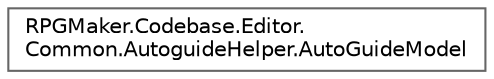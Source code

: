 digraph "クラス階層図"
{
 // LATEX_PDF_SIZE
  bgcolor="transparent";
  edge [fontname=Helvetica,fontsize=10,labelfontname=Helvetica,labelfontsize=10];
  node [fontname=Helvetica,fontsize=10,shape=box,height=0.2,width=0.4];
  rankdir="LR";
  Node0 [id="Node000000",label="RPGMaker.Codebase.Editor.\lCommon.AutoguideHelper.AutoGuideModel",height=0.2,width=0.4,color="grey40", fillcolor="white", style="filled",URL="$dd/dfd/class_r_p_g_maker_1_1_codebase_1_1_editor_1_1_common_1_1_autoguide_helper_1_1_auto_guide_model.html",tooltip="😁 自動ガイド・モデル"];
}
